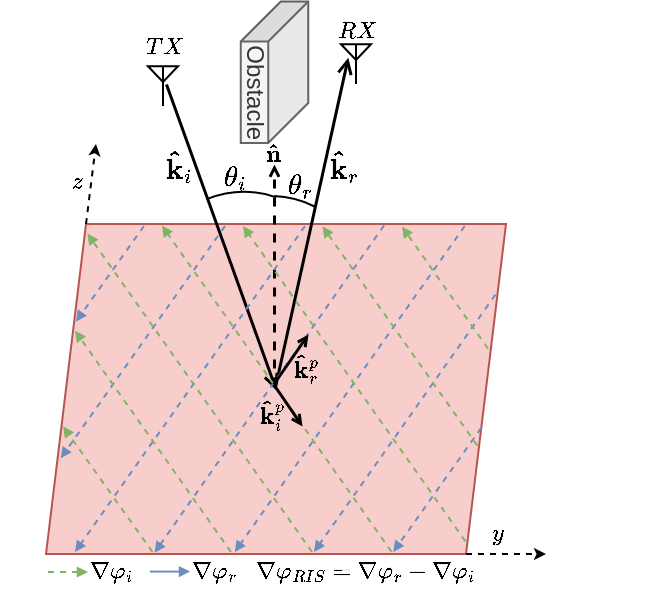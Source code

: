 <mxfile version="26.1.0">
  <diagram name="Sayfa -1" id="55TPPgF1OQXHa3s0PrZa">
    <mxGraphModel grid="1" page="1" gridSize="10" guides="1" tooltips="1" connect="1" arrows="1" fold="1" pageScale="1" pageWidth="827" pageHeight="1169" math="1" shadow="0">
      <root>
        <mxCell id="0" />
        <mxCell id="1" parent="0" />
        <mxCell id="mXV_nLaLVZJTpSqG4kug-22" value="&lt;font style=&quot;font-size: 10px;&quot;&gt;$$y$$&lt;/font&gt;" style="text;html=1;align=center;verticalAlign=middle;resizable=0;points=[];autosize=1;strokeColor=none;fillColor=none;" vertex="1" parent="1">
          <mxGeometry x="310" y="720" width="50" height="30" as="geometry" />
        </mxCell>
        <mxCell id="mXV_nLaLVZJTpSqG4kug-3" value="" style="shape=parallelogram;perimeter=parallelogramPerimeter;whiteSpace=wrap;html=1;fixedSize=1;fillColor=#f8cecc;strokeColor=#b85450;" vertex="1" parent="1">
          <mxGeometry x="110" y="580" width="230" height="165" as="geometry" />
        </mxCell>
        <mxCell id="mXV_nLaLVZJTpSqG4kug-4" value="" style="endArrow=classic;html=1;rounded=0;dashed=1;fontSize=11;jumpSize=6;endSize=3;" edge="1" parent="1">
          <mxGeometry width="50" height="50" relative="1" as="geometry">
            <mxPoint x="130" y="580" as="sourcePoint" />
            <mxPoint x="135" y="540" as="targetPoint" />
          </mxGeometry>
        </mxCell>
        <mxCell id="mXV_nLaLVZJTpSqG4kug-9" value="&lt;font style=&quot;font-size: 10px;&quot;&gt;$$z$$&lt;/font&gt;" style="edgeLabel;html=1;align=center;verticalAlign=middle;resizable=0;points=[];" connectable="0" vertex="1" parent="mXV_nLaLVZJTpSqG4kug-4">
          <mxGeometry x="0.021" y="-1" relative="1" as="geometry">
            <mxPoint x="-9" y="-1" as="offset" />
          </mxGeometry>
        </mxCell>
        <mxCell id="mXV_nLaLVZJTpSqG4kug-5" value="" style="endArrow=classic;html=1;rounded=0;dashed=1;fontSize=11;jumpSize=6;endSize=3;" edge="1" parent="1">
          <mxGeometry width="50" height="50" relative="1" as="geometry">
            <mxPoint x="320" y="745" as="sourcePoint" />
            <mxPoint x="360" y="745" as="targetPoint" />
          </mxGeometry>
        </mxCell>
        <mxCell id="mXV_nLaLVZJTpSqG4kug-15" value="&lt;font style=&quot;font-size: 12px;&quot;&gt;Obstacle&lt;/font&gt;" style="shape=cube;whiteSpace=wrap;html=1;boundedLbl=1;backgroundOutline=1;darkOpacity=0.05;darkOpacity2=0.1;rotation=90;fillColor=#f5f5f5;strokeColor=#666666;fontColor=#333333;" vertex="1" parent="1">
          <mxGeometry x="188.88" y="487.25" width="70.75" height="33.75" as="geometry" />
        </mxCell>
        <mxCell id="mXV_nLaLVZJTpSqG4kug-16" value="" style="verticalLabelPosition=bottom;shadow=0;dashed=0;align=center;html=1;verticalAlign=top;shape=mxgraph.electrical.radio.aerial_-_antenna_2;" vertex="1" parent="1">
          <mxGeometry x="161" y="501" width="15" height="20" as="geometry" />
        </mxCell>
        <mxCell id="mXV_nLaLVZJTpSqG4kug-17" value="&lt;font style=&quot;font-size: 10px;&quot;&gt;$$TX$$&lt;/font&gt;" style="text;html=1;align=center;verticalAlign=middle;resizable=0;points=[];autosize=1;strokeColor=none;fillColor=none;" vertex="1" parent="1">
          <mxGeometry x="138.5" y="477.25" width="60" height="30" as="geometry" />
        </mxCell>
        <mxCell id="31kajnl80xachGth-Hdo-159" value="&lt;font style=&quot;font-size: 10px;&quot;&gt;$$RX$$&lt;/font&gt;" style="text;html=1;align=center;verticalAlign=middle;resizable=0;points=[];autosize=1;strokeColor=none;fillColor=none;" vertex="1" parent="1">
          <mxGeometry x="235" y="469.25" width="60" height="30" as="geometry" />
        </mxCell>
        <mxCell id="TvTcWb5VUMBZFYF4RlYJ-60" value="" style="verticalLabelPosition=bottom;shadow=0;dashed=0;align=center;html=1;verticalAlign=top;shape=mxgraph.electrical.radio.aerial_-_antenna_2;" vertex="1" parent="1">
          <mxGeometry x="257.5" y="490" width="15" height="20" as="geometry" />
        </mxCell>
        <mxCell id="gopYjxc5dSE2zGMlFJAP-2" value="&lt;font style=&quot;font-size: 12px;&quot;&gt;$$\mathbf{\hat{k}}_i$$&lt;/font&gt;" style="text;html=1;align=center;verticalAlign=middle;resizable=0;points=[];autosize=1;strokeColor=none;fillColor=none;" vertex="1" parent="1">
          <mxGeometry x="106" y="536" width="140" height="30" as="geometry" />
        </mxCell>
        <mxCell id="gopYjxc5dSE2zGMlFJAP-3" value="&lt;font style=&quot;font-size: 12px;&quot;&gt;$$\mathbf{\hat{k}}_r$$&lt;/font&gt;" style="text;html=1;align=center;verticalAlign=middle;resizable=0;points=[];autosize=1;strokeColor=none;fillColor=none;" vertex="1" parent="1">
          <mxGeometry x="188.88" y="536" width="140" height="30" as="geometry" />
        </mxCell>
        <mxCell id="gopYjxc5dSE2zGMlFJAP-4" value="" style="verticalLabelPosition=bottom;verticalAlign=top;html=1;shape=mxgraph.basic.arc;startAngle=0.607;endAngle=0.719;rotation=120;" vertex="1" parent="1">
          <mxGeometry x="159" y="564" width="100" height="100" as="geometry" />
        </mxCell>
        <mxCell id="gopYjxc5dSE2zGMlFJAP-5" value="&lt;span style=&quot;background-color: rgb(255, 255, 255);&quot;&gt;&lt;font style=&quot;&quot;&gt;&lt;span style=&quot;font-size: 10px;&quot;&gt;$$\mathbf{\hat{n}}$$&lt;/span&gt;&lt;/font&gt;&lt;/span&gt;" style="text;html=1;align=center;verticalAlign=middle;resizable=0;points=[];autosize=1;strokeColor=none;fillColor=none;" vertex="1" parent="1">
          <mxGeometry x="168.25" y="530" width="110" height="30" as="geometry" />
        </mxCell>
        <mxCell id="gopYjxc5dSE2zGMlFJAP-6" value="&lt;font style=&quot;font-size: 12px;&quot;&gt;$$\theta_i$$&lt;/font&gt;" style="text;html=1;align=center;verticalAlign=middle;resizable=0;points=[];autosize=1;strokeColor=none;fillColor=none;" vertex="1" parent="1">
          <mxGeometry x="159" y="542" width="90" height="30" as="geometry" />
        </mxCell>
        <mxCell id="gopYjxc5dSE2zGMlFJAP-7" value="&lt;font style=&quot;font-size: 12px;&quot;&gt;$$\theta_r$$&lt;/font&gt;" style="text;html=1;align=center;verticalAlign=middle;resizable=0;points=[];autosize=1;strokeColor=none;fillColor=none;" vertex="1" parent="1">
          <mxGeometry x="191.63" y="546" width="90" height="30" as="geometry" />
        </mxCell>
        <mxCell id="gopYjxc5dSE2zGMlFJAP-8" value="" style="endArrow=open;html=1;rounded=0;dashed=1;endSize=3;endFill=0;strokeWidth=1.5;" edge="1" parent="1">
          <mxGeometry width="50" height="50" relative="1" as="geometry">
            <mxPoint x="224" y="661" as="sourcePoint" />
            <mxPoint x="224" y="550" as="targetPoint" />
          </mxGeometry>
        </mxCell>
        <mxCell id="gopYjxc5dSE2zGMlFJAP-9" value="" style="verticalLabelPosition=bottom;verticalAlign=top;html=1;shape=mxgraph.basic.arc;startAngle=0.701;endAngle=0.768;rotation=110;" vertex="1" parent="1">
          <mxGeometry x="172" y="566" width="100" height="100" as="geometry" />
        </mxCell>
        <mxCell id="gopYjxc5dSE2zGMlFJAP-10" value="" style="endArrow=open;html=1;rounded=0;endSize=5;endFill=0;strokeWidth=1.5;entryX=0.226;entryY=0.333;entryDx=0;entryDy=0;entryPerimeter=0;" edge="1" parent="1" target="TvTcWb5VUMBZFYF4RlYJ-60">
          <mxGeometry width="50" height="50" relative="1" as="geometry">
            <mxPoint x="224.5" y="661.38" as="sourcePoint" />
            <mxPoint x="274.5" y="502" as="targetPoint" />
          </mxGeometry>
        </mxCell>
        <mxCell id="gopYjxc5dSE2zGMlFJAP-1" value="" style="endArrow=open;html=1;rounded=0;endSize=5;endFill=0;strokeWidth=1.5;exitX=0.6;exitY=0.45;exitDx=0;exitDy=0;exitPerimeter=0;" edge="1" parent="1" source="mXV_nLaLVZJTpSqG4kug-16">
          <mxGeometry width="50" height="50" relative="1" as="geometry">
            <mxPoint x="109.934" y="489.25" as="sourcePoint" />
            <mxPoint x="225" y="663" as="targetPoint" />
          </mxGeometry>
        </mxCell>
        <mxCell id="gopYjxc5dSE2zGMlFJAP-13" value="&lt;font style=&quot;font-size: 10px;&quot;&gt;$$\mathbf{\hat{k}}_r^p$$&lt;/font&gt;" style="text;html=1;align=center;verticalAlign=middle;resizable=0;points=[];autosize=1;strokeColor=none;fillColor=none;" vertex="1" parent="1">
          <mxGeometry x="175" y="635.5" width="130" height="30" as="geometry" />
        </mxCell>
        <mxCell id="gopYjxc5dSE2zGMlFJAP-14" value="&lt;font style=&quot;font-size: 10px;&quot;&gt;$$\mathbf{\hat{k}}_i^p$$&lt;/font&gt;" style="text;html=1;align=center;verticalAlign=middle;resizable=0;points=[];autosize=1;strokeColor=none;fillColor=none;" vertex="1" parent="1">
          <mxGeometry x="158" y="659.5" width="130" height="30" as="geometry" />
        </mxCell>
        <mxCell id="gopYjxc5dSE2zGMlFJAP-15" value="" style="endArrow=block;html=1;rounded=0;endSize=3;endFill=1;strokeWidth=1;dashed=1;fillColor=#d5e8d4;strokeColor=#82b366;entryX=0.252;entryY=0.005;entryDx=0;entryDy=0;exitX=0.751;exitY=0.993;exitDx=0;exitDy=0;exitPerimeter=0;entryPerimeter=0;" edge="1" parent="1" source="mXV_nLaLVZJTpSqG4kug-3" target="mXV_nLaLVZJTpSqG4kug-3">
          <mxGeometry width="50" height="50" relative="1" as="geometry">
            <mxPoint x="237" y="679" as="sourcePoint" />
            <mxPoint x="222.63" y="658" as="targetPoint" />
          </mxGeometry>
        </mxCell>
        <mxCell id="gopYjxc5dSE2zGMlFJAP-16" value="" style="endArrow=block;html=1;rounded=0;endSize=3;endFill=1;strokeWidth=1;dashed=1;fillColor=#dae8fc;strokeColor=#6c8ebf;entryX=0.236;entryY=0.996;entryDx=0;entryDy=0;entryPerimeter=0;exitX=0.735;exitY=0.004;exitDx=0;exitDy=0;exitPerimeter=0;" edge="1" parent="1" source="mXV_nLaLVZJTpSqG4kug-3" target="mXV_nLaLVZJTpSqG4kug-3">
          <mxGeometry width="50" height="50" relative="1" as="geometry">
            <mxPoint x="230.68" y="650" as="sourcePoint" />
            <mxPoint x="213.31" y="675" as="targetPoint" />
          </mxGeometry>
        </mxCell>
        <mxCell id="gopYjxc5dSE2zGMlFJAP-17" value="" style="endArrow=block;html=1;rounded=0;endSize=3;endFill=1;strokeWidth=1;dashed=1;fillColor=#dae8fc;strokeColor=#6c8ebf;entryX=0.236;entryY=0.996;entryDx=0;entryDy=0;entryPerimeter=0;exitX=0.735;exitY=0.004;exitDx=0;exitDy=0;exitPerimeter=0;" edge="1" parent="1">
          <mxGeometry width="50" height="50" relative="1" as="geometry">
            <mxPoint x="319.38" y="581" as="sourcePoint" />
            <mxPoint x="204.38" y="744" as="targetPoint" />
          </mxGeometry>
        </mxCell>
        <mxCell id="gopYjxc5dSE2zGMlFJAP-18" value="" style="endArrow=block;html=1;rounded=0;endSize=3;endFill=1;strokeWidth=1;dashed=1;fillColor=#dae8fc;strokeColor=#6c8ebf;entryX=0.236;entryY=0.996;entryDx=0;entryDy=0;entryPerimeter=0;exitX=0.977;exitY=0.214;exitDx=0;exitDy=0;exitPerimeter=0;" edge="1" parent="1" source="mXV_nLaLVZJTpSqG4kug-3">
          <mxGeometry width="50" height="50" relative="1" as="geometry">
            <mxPoint x="359" y="581" as="sourcePoint" />
            <mxPoint x="244" y="744" as="targetPoint" />
          </mxGeometry>
        </mxCell>
        <mxCell id="gopYjxc5dSE2zGMlFJAP-19" value="" style="endArrow=block;html=1;rounded=0;endSize=3;endFill=1;strokeWidth=1;dashed=1;fillColor=#dae8fc;strokeColor=#6c8ebf;entryX=0.236;entryY=0.996;entryDx=0;entryDy=0;entryPerimeter=0;exitX=0.946;exitY=0.618;exitDx=0;exitDy=0;exitPerimeter=0;" edge="1" parent="1" source="mXV_nLaLVZJTpSqG4kug-3">
          <mxGeometry width="50" height="50" relative="1" as="geometry">
            <mxPoint x="374.63" y="615" as="sourcePoint" />
            <mxPoint x="283.63" y="744" as="targetPoint" />
          </mxGeometry>
        </mxCell>
        <mxCell id="gopYjxc5dSE2zGMlFJAP-20" value="" style="endArrow=block;html=1;rounded=0;endSize=3;endFill=1;strokeWidth=1;dashed=1;fillColor=#dae8fc;strokeColor=#6c8ebf;entryX=0.236;entryY=0.996;entryDx=0;entryDy=0;entryPerimeter=0;exitX=0.735;exitY=0.004;exitDx=0;exitDy=0;exitPerimeter=0;" edge="1" parent="1">
          <mxGeometry width="50" height="50" relative="1" as="geometry">
            <mxPoint x="239.5" y="581" as="sourcePoint" />
            <mxPoint x="124.5" y="744" as="targetPoint" />
          </mxGeometry>
        </mxCell>
        <mxCell id="gopYjxc5dSE2zGMlFJAP-21" value="" style="endArrow=block;html=1;rounded=0;endSize=3;endFill=1;strokeWidth=1;dashed=1;fillColor=#dae8fc;strokeColor=#6c8ebf;entryX=0.032;entryY=0.71;entryDx=0;entryDy=0;entryPerimeter=0;exitX=0.735;exitY=0.004;exitDx=0;exitDy=0;exitPerimeter=0;" edge="1" parent="1" target="mXV_nLaLVZJTpSqG4kug-3">
          <mxGeometry width="50" height="50" relative="1" as="geometry">
            <mxPoint x="199.5" y="581" as="sourcePoint" />
            <mxPoint x="84.5" y="744" as="targetPoint" />
          </mxGeometry>
        </mxCell>
        <mxCell id="gopYjxc5dSE2zGMlFJAP-22" value="" style="endArrow=block;html=1;rounded=0;endSize=3;endFill=1;strokeWidth=1;dashed=1;fillColor=#dae8fc;strokeColor=#6c8ebf;entryX=0.065;entryY=0.296;entryDx=0;entryDy=0;entryPerimeter=0;exitX=0.735;exitY=0.004;exitDx=0;exitDy=0;exitPerimeter=0;" edge="1" parent="1" target="mXV_nLaLVZJTpSqG4kug-3">
          <mxGeometry width="50" height="50" relative="1" as="geometry">
            <mxPoint x="159" y="581" as="sourcePoint" />
            <mxPoint x="76.5" y="697" as="targetPoint" />
          </mxGeometry>
        </mxCell>
        <mxCell id="gopYjxc5dSE2zGMlFJAP-23" value="" style="endArrow=block;html=1;rounded=0;endSize=3;endFill=1;strokeWidth=1;dashed=1;fillColor=#d5e8d4;strokeColor=#82b366;entryX=0.09;entryY=0.029;entryDx=0;entryDy=0;exitX=0.751;exitY=0.993;exitDx=0;exitDy=0;exitPerimeter=0;entryPerimeter=0;" edge="1" parent="1" target="mXV_nLaLVZJTpSqG4kug-3">
          <mxGeometry width="50" height="50" relative="1" as="geometry">
            <mxPoint x="243" y="744" as="sourcePoint" />
            <mxPoint x="128" y="581" as="targetPoint" />
          </mxGeometry>
        </mxCell>
        <mxCell id="gopYjxc5dSE2zGMlFJAP-24" value="" style="endArrow=block;html=1;rounded=0;endSize=3;endFill=1;strokeWidth=1;dashed=1;fillColor=#d5e8d4;strokeColor=#82b366;entryX=0.063;entryY=0.323;entryDx=0;entryDy=0;exitX=0.751;exitY=0.993;exitDx=0;exitDy=0;exitPerimeter=0;entryPerimeter=0;" edge="1" parent="1" target="mXV_nLaLVZJTpSqG4kug-3">
          <mxGeometry width="50" height="50" relative="1" as="geometry">
            <mxPoint x="202.5" y="744" as="sourcePoint" />
            <mxPoint x="90.5" y="585" as="targetPoint" />
          </mxGeometry>
        </mxCell>
        <mxCell id="gopYjxc5dSE2zGMlFJAP-25" value="" style="endArrow=block;html=1;rounded=0;endSize=3;endFill=1;strokeWidth=1;dashed=1;fillColor=#d5e8d4;strokeColor=#82b366;entryX=0.037;entryY=0.613;entryDx=0;entryDy=0;exitX=0.751;exitY=0.993;exitDx=0;exitDy=0;exitPerimeter=0;entryPerimeter=0;" edge="1" parent="1" target="mXV_nLaLVZJTpSqG4kug-3">
          <mxGeometry width="50" height="50" relative="1" as="geometry">
            <mxPoint x="163.25" y="744" as="sourcePoint" />
            <mxPoint x="84.75" y="633" as="targetPoint" />
          </mxGeometry>
        </mxCell>
        <mxCell id="gopYjxc5dSE2zGMlFJAP-26" value="" style="endArrow=block;html=1;rounded=0;endSize=3;endFill=1;strokeWidth=1;dashed=1;fillColor=#d5e8d4;strokeColor=#82b366;entryX=0.252;entryY=0.005;entryDx=0;entryDy=0;exitX=0.912;exitY=0.962;exitDx=0;exitDy=0;exitPerimeter=0;entryPerimeter=0;" edge="1" parent="1" source="mXV_nLaLVZJTpSqG4kug-3">
          <mxGeometry width="50" height="50" relative="1" as="geometry">
            <mxPoint x="323.5" y="744" as="sourcePoint" />
            <mxPoint x="208.5" y="581" as="targetPoint" />
          </mxGeometry>
        </mxCell>
        <mxCell id="gopYjxc5dSE2zGMlFJAP-27" value="" style="endArrow=block;html=1;rounded=0;endSize=3;endFill=1;strokeWidth=1;dashed=1;fillColor=#d5e8d4;strokeColor=#82b366;entryX=0.601;entryY=0.001;entryDx=0;entryDy=0;exitX=0.938;exitY=0.666;exitDx=0;exitDy=0;exitPerimeter=0;entryPerimeter=0;" edge="1" parent="1">
          <mxGeometry width="50" height="50" relative="1" as="geometry">
            <mxPoint x="325.74" y="690.89" as="sourcePoint" />
            <mxPoint x="248.23" y="581.165" as="targetPoint" />
          </mxGeometry>
        </mxCell>
        <mxCell id="gopYjxc5dSE2zGMlFJAP-28" value="" style="endArrow=block;html=1;rounded=0;endSize=3;endFill=1;strokeWidth=1;dashed=1;fillColor=#d5e8d4;strokeColor=#82b366;entryX=0.601;entryY=0.001;entryDx=0;entryDy=0;exitX=0.961;exitY=0.378;exitDx=0;exitDy=0;exitPerimeter=0;entryPerimeter=0;" edge="1" parent="1" source="mXV_nLaLVZJTpSqG4kug-3">
          <mxGeometry width="50" height="50" relative="1" as="geometry">
            <mxPoint x="365.51" y="691.0" as="sourcePoint" />
            <mxPoint x="288.0" y="581.275" as="targetPoint" />
          </mxGeometry>
        </mxCell>
        <mxCell id="gopYjxc5dSE2zGMlFJAP-11" value="" style="endArrow=open;html=1;rounded=0;endSize=3;endFill=0;strokeWidth=1.5;" edge="1" parent="1">
          <mxGeometry width="50" height="50" relative="1" as="geometry">
            <mxPoint x="223.63" y="660" as="sourcePoint" />
            <mxPoint x="238" y="681" as="targetPoint" />
          </mxGeometry>
        </mxCell>
        <mxCell id="gopYjxc5dSE2zGMlFJAP-12" value="" style="endArrow=open;html=1;rounded=0;endSize=3;endFill=0;strokeWidth=1.5;" edge="1" parent="1">
          <mxGeometry width="50" height="50" relative="1" as="geometry">
            <mxPoint x="223.63" y="660" as="sourcePoint" />
            <mxPoint x="241" y="635" as="targetPoint" />
          </mxGeometry>
        </mxCell>
        <mxCell id="gopYjxc5dSE2zGMlFJAP-41" value="&lt;font style=&quot;font-size: 10px;&quot;&gt;$$\nabla \varphi_{RIS} = \nabla \varphi_r - \nabla \varphi_i$$&lt;/font&gt;" style="text;html=1;align=center;verticalAlign=middle;resizable=0;points=[];autosize=1;strokeColor=none;fillColor=none;" vertex="1" parent="1">
          <mxGeometry x="124" y="739" width="290" height="30" as="geometry" />
        </mxCell>
        <mxCell id="gopYjxc5dSE2zGMlFJAP-42" value="&lt;font style=&quot;font-size: 10px;&quot;&gt;$$\nabla \varphi_i$$&lt;/font&gt;" style="text;html=1;align=center;verticalAlign=middle;resizable=0;points=[];autosize=1;strokeColor=none;fillColor=none;" vertex="1" parent="1">
          <mxGeometry x="87" y="739" width="110" height="30" as="geometry" />
        </mxCell>
        <mxCell id="gopYjxc5dSE2zGMlFJAP-43" value="&lt;font style=&quot;font-size: 10px;&quot;&gt;$$\nabla \varphi_r$$&lt;/font&gt;" style="text;html=1;align=center;verticalAlign=middle;resizable=0;points=[];autosize=1;strokeColor=none;fillColor=none;" vertex="1" parent="1">
          <mxGeometry x="139" y="739" width="110" height="30" as="geometry" />
        </mxCell>
        <mxCell id="gopYjxc5dSE2zGMlFJAP-44" value="" style="endArrow=block;html=1;rounded=0;endSize=3;endFill=1;fillColor=#d5e8d4;strokeColor=#82b366;dashed=1;" edge="1" parent="1">
          <mxGeometry width="50" height="50" relative="1" as="geometry">
            <mxPoint x="111" y="754" as="sourcePoint" />
            <mxPoint x="131" y="754" as="targetPoint" />
          </mxGeometry>
        </mxCell>
        <mxCell id="gopYjxc5dSE2zGMlFJAP-45" value="" style="endArrow=block;html=1;rounded=0;endSize=3;endFill=1;fillColor=#dae8fc;strokeColor=#6c8ebf;" edge="1" parent="1">
          <mxGeometry width="50" height="50" relative="1" as="geometry">
            <mxPoint x="162" y="753.8" as="sourcePoint" />
            <mxPoint x="182" y="753.8" as="targetPoint" />
          </mxGeometry>
        </mxCell>
      </root>
    </mxGraphModel>
  </diagram>
</mxfile>
